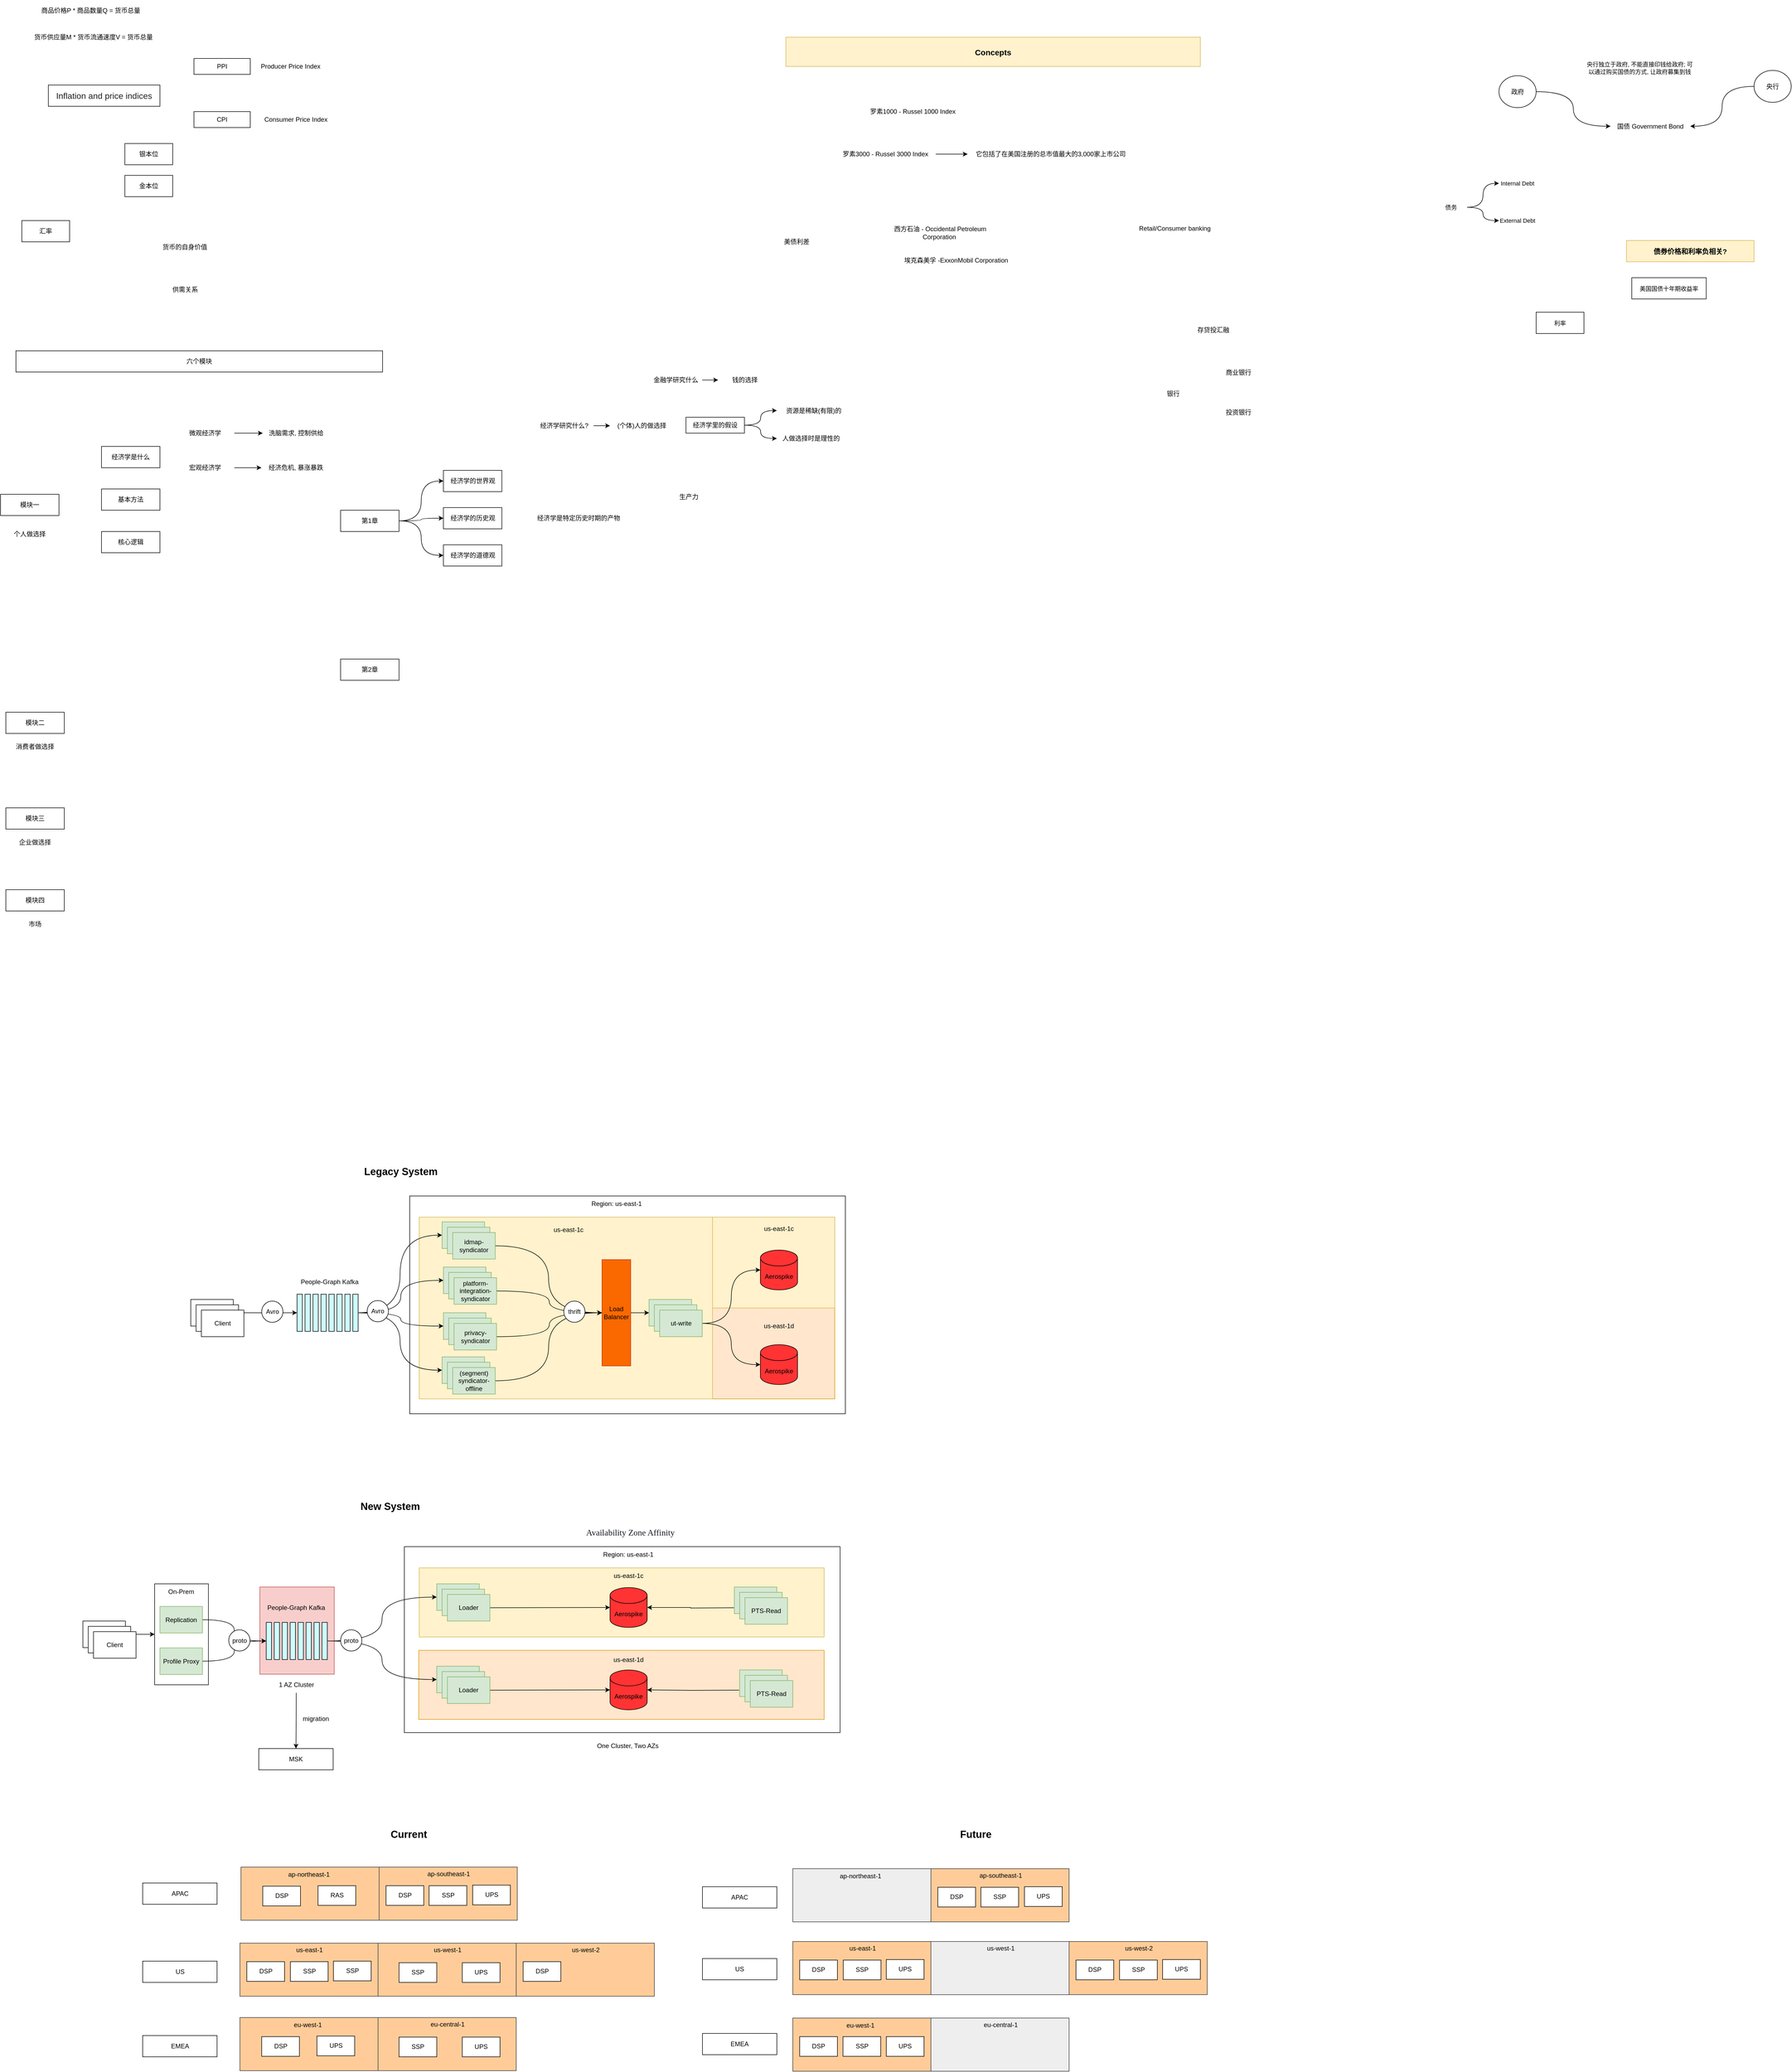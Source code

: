 <mxfile version="26.2.12">
  <diagram id="FEQaooY9dVQ4uySeMqfo" name="Page-1">
    <mxGraphModel dx="1428" dy="896" grid="1" gridSize="10" guides="1" tooltips="1" connect="1" arrows="1" fold="1" page="1" pageScale="1" pageWidth="827" pageHeight="1169" math="0" shadow="0">
      <root>
        <mxCell id="0" />
        <mxCell id="1" parent="0" />
        <mxCell id="v97wUEo3RC2g7USDm_2v-241" value="" style="rounded=0;whiteSpace=wrap;html=1;fillColor=#ffcc99;strokeColor=#36393d;" parent="1" vertex="1">
          <mxGeometry x="752.5" y="3553" width="260" height="100" as="geometry" />
        </mxCell>
        <mxCell id="v97wUEo3RC2g7USDm_2v-229" value="" style="rounded=0;whiteSpace=wrap;html=1;fillColor=#ffcc99;strokeColor=#36393d;" parent="1" vertex="1">
          <mxGeometry x="492.5" y="3553" width="260" height="100" as="geometry" />
        </mxCell>
        <mxCell id="v97wUEo3RC2g7USDm_2v-215" value="" style="rounded=0;whiteSpace=wrap;html=1;fillColor=#f8cecc;strokeColor=#b85450;" parent="1" vertex="1">
          <mxGeometry x="528" y="3026" width="140" height="164" as="geometry" />
        </mxCell>
        <mxCell id="v97wUEo3RC2g7USDm_2v-212" value="" style="rounded=0;whiteSpace=wrap;html=1;" parent="1" vertex="1">
          <mxGeometry x="810" y="2290.25" width="820" height="409.75" as="geometry" />
        </mxCell>
        <mxCell id="v97wUEo3RC2g7USDm_2v-171" value="" style="rounded=0;whiteSpace=wrap;html=1;" parent="1" vertex="1">
          <mxGeometry x="330" y="3020" width="101.25" height="190" as="geometry" />
        </mxCell>
        <mxCell id="v97wUEo3RC2g7USDm_2v-160" value="" style="rounded=0;whiteSpace=wrap;html=1;fillColor=#ffe6cc;strokeColor=#d79b00;" parent="1" vertex="1">
          <mxGeometry x="1380" y="2501" width="230" height="171" as="geometry" />
        </mxCell>
        <mxCell id="v97wUEo3RC2g7USDm_2v-159" value="" style="rounded=0;whiteSpace=wrap;html=1;fillColor=#fff2cc;strokeColor=#d6b656;" parent="1" vertex="1">
          <mxGeometry x="1380" y="2330" width="230" height="171" as="geometry" />
        </mxCell>
        <mxCell id="v97wUEo3RC2g7USDm_2v-138" value="" style="rounded=0;whiteSpace=wrap;html=1;fillColor=#fff2cc;strokeColor=#d6b656;" parent="1" vertex="1">
          <mxGeometry x="828" y="2330" width="552" height="342" as="geometry" />
        </mxCell>
        <mxCell id="v97wUEo3RC2g7USDm_2v-134" value="" style="rounded=0;whiteSpace=wrap;html=1;" parent="1" vertex="1">
          <mxGeometry x="800" y="2950" width="820" height="350" as="geometry" />
        </mxCell>
        <mxCell id="v97wUEo3RC2g7USDm_2v-127" value="" style="rounded=0;whiteSpace=wrap;html=1;fillColor=#ffe6cc;strokeColor=#d79b00;" parent="1" vertex="1">
          <mxGeometry x="827" y="3145.07" width="763" height="130" as="geometry" />
        </mxCell>
        <mxCell id="v97wUEo3RC2g7USDm_2v-126" value="" style="rounded=0;whiteSpace=wrap;html=1;fillColor=#fff2cc;strokeColor=#d6b656;" parent="1" vertex="1">
          <mxGeometry x="828" y="2990" width="762" height="130" as="geometry" />
        </mxCell>
        <mxCell id="7ZAmrwiSJ0UzYu6t1PN0-1" value="&lt;meta charset=&quot;utf-8&quot;&gt;&lt;span style=&quot;color: rgb(32, 33, 36); font-family: arial, sans-serif; font-size: 16px; font-style: normal; font-variant-ligatures: normal; font-variant-caps: normal; font-weight: 400; letter-spacing: normal; orphans: 2; text-align: left; text-indent: 0px; text-transform: none; widows: 2; word-spacing: 0px; -webkit-text-stroke-width: 0px; background-color: rgb(255, 255, 255); text-decoration-thickness: initial; text-decoration-style: initial; text-decoration-color: initial; float: none; display: inline !important;&quot;&gt;Inflation and price indices&lt;/span&gt;" style="rounded=0;whiteSpace=wrap;html=1;" parent="1" vertex="1">
          <mxGeometry x="130" y="200" width="210" height="40" as="geometry" />
        </mxCell>
        <mxCell id="7ZAmrwiSJ0UzYu6t1PN0-2" value="PPI" style="rounded=0;whiteSpace=wrap;html=1;" parent="1" vertex="1">
          <mxGeometry x="404" y="150" width="106" height="30" as="geometry" />
        </mxCell>
        <mxCell id="7ZAmrwiSJ0UzYu6t1PN0-3" value="CPI" style="rounded=0;whiteSpace=wrap;html=1;" parent="1" vertex="1">
          <mxGeometry x="404" y="250" width="106" height="30" as="geometry" />
        </mxCell>
        <mxCell id="7ZAmrwiSJ0UzYu6t1PN0-4" value="商品价格P * 商品数量Q = 货币总量" style="text;html=1;strokeColor=none;fillColor=none;align=center;verticalAlign=middle;whiteSpace=wrap;rounded=0;" parent="1" vertex="1">
          <mxGeometry x="100" y="40" width="220" height="40" as="geometry" />
        </mxCell>
        <mxCell id="7ZAmrwiSJ0UzYu6t1PN0-5" value="货币供应量M * 货币流通速度V = 货币总量" style="text;html=1;strokeColor=none;fillColor=none;align=center;verticalAlign=middle;whiteSpace=wrap;rounded=0;" parent="1" vertex="1">
          <mxGeometry x="100" y="90" width="230" height="40" as="geometry" />
        </mxCell>
        <mxCell id="7yAb5BUQetIWKF0Ahpb2-2" value="Consumer Price Index" style="text;html=1;strokeColor=none;fillColor=none;align=center;verticalAlign=middle;whiteSpace=wrap;rounded=0;" parent="1" vertex="1">
          <mxGeometry x="531" y="250" width="130" height="30" as="geometry" />
        </mxCell>
        <mxCell id="7yAb5BUQetIWKF0Ahpb2-3" value="Producer Price Index" style="text;html=1;strokeColor=none;fillColor=none;align=center;verticalAlign=middle;whiteSpace=wrap;rounded=0;" parent="1" vertex="1">
          <mxGeometry x="521" y="150" width="130" height="30" as="geometry" />
        </mxCell>
        <mxCell id="p8B3vNbWqnkyeuB6N2Xi-1" value="汇率" style="rounded=0;whiteSpace=wrap;html=1;" parent="1" vertex="1">
          <mxGeometry x="80" y="455" width="90" height="40" as="geometry" />
        </mxCell>
        <mxCell id="p8B3vNbWqnkyeuB6N2Xi-2" value="银本位" style="rounded=0;whiteSpace=wrap;html=1;" parent="1" vertex="1">
          <mxGeometry x="274" y="310" width="90" height="40" as="geometry" />
        </mxCell>
        <mxCell id="p8B3vNbWqnkyeuB6N2Xi-3" value="金本位" style="rounded=0;whiteSpace=wrap;html=1;" parent="1" vertex="1">
          <mxGeometry x="274" y="370" width="90" height="40" as="geometry" />
        </mxCell>
        <mxCell id="p8B3vNbWqnkyeuB6N2Xi-4" value="货币的自身价值" style="text;html=1;strokeColor=none;fillColor=none;align=center;verticalAlign=middle;whiteSpace=wrap;rounded=0;" parent="1" vertex="1">
          <mxGeometry x="294" y="490" width="186" height="30" as="geometry" />
        </mxCell>
        <mxCell id="p8B3vNbWqnkyeuB6N2Xi-5" value="供需关系" style="text;html=1;strokeColor=none;fillColor=none;align=center;verticalAlign=middle;whiteSpace=wrap;rounded=0;" parent="1" vertex="1">
          <mxGeometry x="330" y="570" width="115" height="30" as="geometry" />
        </mxCell>
        <mxCell id="v97wUEo3RC2g7USDm_2v-1" value="经济学是什么" style="rounded=0;whiteSpace=wrap;html=1;" parent="1" vertex="1">
          <mxGeometry x="230" y="880" width="110" height="40" as="geometry" />
        </mxCell>
        <mxCell id="v97wUEo3RC2g7USDm_2v-2" value="模块一" style="rounded=0;whiteSpace=wrap;html=1;" parent="1" vertex="1">
          <mxGeometry x="40" y="970" width="110" height="40" as="geometry" />
        </mxCell>
        <mxCell id="v97wUEo3RC2g7USDm_2v-3" value="基本方法" style="rounded=0;whiteSpace=wrap;html=1;" parent="1" vertex="1">
          <mxGeometry x="230" y="960" width="110" height="40" as="geometry" />
        </mxCell>
        <mxCell id="v97wUEo3RC2g7USDm_2v-4" value="核心逻辑" style="rounded=0;whiteSpace=wrap;html=1;" parent="1" vertex="1">
          <mxGeometry x="230" y="1040" width="110" height="40" as="geometry" />
        </mxCell>
        <mxCell id="v97wUEo3RC2g7USDm_2v-5" value="模块二" style="rounded=0;whiteSpace=wrap;html=1;" parent="1" vertex="1">
          <mxGeometry x="50" y="1380" width="110" height="40" as="geometry" />
        </mxCell>
        <mxCell id="v97wUEo3RC2g7USDm_2v-6" value="六个模块" style="rounded=0;whiteSpace=wrap;html=1;" parent="1" vertex="1">
          <mxGeometry x="69" y="700" width="690" height="40" as="geometry" />
        </mxCell>
        <mxCell id="v97wUEo3RC2g7USDm_2v-7" value="洗脑需求, 控制供给" style="text;html=1;strokeColor=none;fillColor=none;align=center;verticalAlign=middle;whiteSpace=wrap;rounded=0;" parent="1" vertex="1">
          <mxGeometry x="533.5" y="845" width="125" height="20" as="geometry" />
        </mxCell>
        <mxCell id="v97wUEo3RC2g7USDm_2v-8" value="经济危机, 暴涨暴跌" style="text;html=1;strokeColor=none;fillColor=none;align=center;verticalAlign=middle;whiteSpace=wrap;rounded=0;" parent="1" vertex="1">
          <mxGeometry x="531" y="910" width="130" height="20" as="geometry" />
        </mxCell>
        <mxCell id="v97wUEo3RC2g7USDm_2v-13" value="" style="edgeStyle=orthogonalEdgeStyle;rounded=0;orthogonalLoop=1;jettySize=auto;html=1;" parent="1" source="v97wUEo3RC2g7USDm_2v-9" target="v97wUEo3RC2g7USDm_2v-7" edge="1">
          <mxGeometry relative="1" as="geometry" />
        </mxCell>
        <mxCell id="v97wUEo3RC2g7USDm_2v-9" value="微观经济学" style="text;html=1;strokeColor=none;fillColor=none;align=center;verticalAlign=middle;whiteSpace=wrap;rounded=0;" parent="1" vertex="1">
          <mxGeometry x="370" y="840" width="110" height="30" as="geometry" />
        </mxCell>
        <mxCell id="v97wUEo3RC2g7USDm_2v-12" value="" style="edgeStyle=orthogonalEdgeStyle;rounded=0;orthogonalLoop=1;jettySize=auto;html=1;curved=1;" parent="1" source="v97wUEo3RC2g7USDm_2v-10" target="v97wUEo3RC2g7USDm_2v-8" edge="1">
          <mxGeometry relative="1" as="geometry" />
        </mxCell>
        <mxCell id="v97wUEo3RC2g7USDm_2v-10" value="宏观经济学" style="text;html=1;strokeColor=none;fillColor=none;align=center;verticalAlign=middle;whiteSpace=wrap;rounded=0;" parent="1" vertex="1">
          <mxGeometry x="370" y="905" width="110" height="30" as="geometry" />
        </mxCell>
        <mxCell id="v97wUEo3RC2g7USDm_2v-22" style="edgeStyle=orthogonalEdgeStyle;curved=1;rounded=0;orthogonalLoop=1;jettySize=auto;html=1;entryX=0;entryY=0.5;entryDx=0;entryDy=0;" parent="1" source="v97wUEo3RC2g7USDm_2v-15" target="v97wUEo3RC2g7USDm_2v-16" edge="1">
          <mxGeometry relative="1" as="geometry" />
        </mxCell>
        <mxCell id="v97wUEo3RC2g7USDm_2v-23" style="edgeStyle=orthogonalEdgeStyle;curved=1;rounded=0;orthogonalLoop=1;jettySize=auto;html=1;entryX=0;entryY=0.5;entryDx=0;entryDy=0;" parent="1" source="v97wUEo3RC2g7USDm_2v-15" target="v97wUEo3RC2g7USDm_2v-17" edge="1">
          <mxGeometry relative="1" as="geometry" />
        </mxCell>
        <mxCell id="v97wUEo3RC2g7USDm_2v-24" style="edgeStyle=orthogonalEdgeStyle;curved=1;rounded=0;orthogonalLoop=1;jettySize=auto;html=1;entryX=0;entryY=0.5;entryDx=0;entryDy=0;" parent="1" source="v97wUEo3RC2g7USDm_2v-15" target="v97wUEo3RC2g7USDm_2v-18" edge="1">
          <mxGeometry relative="1" as="geometry" />
        </mxCell>
        <mxCell id="v97wUEo3RC2g7USDm_2v-15" value="第1章" style="rounded=0;whiteSpace=wrap;html=1;" parent="1" vertex="1">
          <mxGeometry x="680" y="1000" width="110" height="40" as="geometry" />
        </mxCell>
        <mxCell id="v97wUEo3RC2g7USDm_2v-16" value="经济学的世界观" style="rounded=0;whiteSpace=wrap;html=1;" parent="1" vertex="1">
          <mxGeometry x="873.5" y="925" width="110" height="40" as="geometry" />
        </mxCell>
        <mxCell id="v97wUEo3RC2g7USDm_2v-17" value="经济学的历史观" style="rounded=0;whiteSpace=wrap;html=1;" parent="1" vertex="1">
          <mxGeometry x="873.5" y="995" width="110" height="40" as="geometry" />
        </mxCell>
        <mxCell id="v97wUEo3RC2g7USDm_2v-18" value="经济学的道德观" style="rounded=0;whiteSpace=wrap;html=1;" parent="1" vertex="1">
          <mxGeometry x="873.5" y="1065" width="110" height="40" as="geometry" />
        </mxCell>
        <mxCell id="v97wUEo3RC2g7USDm_2v-27" style="edgeStyle=orthogonalEdgeStyle;curved=1;rounded=0;orthogonalLoop=1;jettySize=auto;html=1;entryX=0;entryY=0.5;entryDx=0;entryDy=0;" parent="1" source="v97wUEo3RC2g7USDm_2v-20" target="v97wUEo3RC2g7USDm_2v-26" edge="1">
          <mxGeometry relative="1" as="geometry" />
        </mxCell>
        <mxCell id="v97wUEo3RC2g7USDm_2v-20" value="经济学研究什么?" style="text;html=1;strokeColor=none;fillColor=none;align=center;verticalAlign=middle;whiteSpace=wrap;rounded=0;" parent="1" vertex="1">
          <mxGeometry x="1046" y="826" width="110" height="30" as="geometry" />
        </mxCell>
        <mxCell id="v97wUEo3RC2g7USDm_2v-25" value="第2章" style="rounded=0;whiteSpace=wrap;html=1;" parent="1" vertex="1">
          <mxGeometry x="680" y="1280" width="110" height="40" as="geometry" />
        </mxCell>
        <mxCell id="v97wUEo3RC2g7USDm_2v-26" value="(个体)人的做选择" style="text;html=1;strokeColor=none;fillColor=none;align=center;verticalAlign=middle;whiteSpace=wrap;rounded=0;" parent="1" vertex="1">
          <mxGeometry x="1187" y="831" width="120" height="20" as="geometry" />
        </mxCell>
        <mxCell id="v97wUEo3RC2g7USDm_2v-30" value="" style="edgeStyle=orthogonalEdgeStyle;curved=1;rounded=0;orthogonalLoop=1;jettySize=auto;html=1;" parent="1" source="v97wUEo3RC2g7USDm_2v-28" target="v97wUEo3RC2g7USDm_2v-29" edge="1">
          <mxGeometry relative="1" as="geometry" />
        </mxCell>
        <mxCell id="v97wUEo3RC2g7USDm_2v-28" value="金融学研究什么" style="text;html=1;strokeColor=none;fillColor=none;align=center;verticalAlign=middle;whiteSpace=wrap;rounded=0;" parent="1" vertex="1">
          <mxGeometry x="1260.5" y="740" width="100" height="30" as="geometry" />
        </mxCell>
        <mxCell id="v97wUEo3RC2g7USDm_2v-29" value="钱的选择" style="text;html=1;strokeColor=none;fillColor=none;align=center;verticalAlign=middle;whiteSpace=wrap;rounded=0;" parent="1" vertex="1">
          <mxGeometry x="1390.5" y="745" width="100" height="20" as="geometry" />
        </mxCell>
        <mxCell id="v97wUEo3RC2g7USDm_2v-36" style="edgeStyle=orthogonalEdgeStyle;curved=1;rounded=0;orthogonalLoop=1;jettySize=auto;html=1;entryX=0;entryY=0.5;entryDx=0;entryDy=0;" parent="1" source="v97wUEo3RC2g7USDm_2v-31" target="v97wUEo3RC2g7USDm_2v-32" edge="1">
          <mxGeometry relative="1" as="geometry" />
        </mxCell>
        <mxCell id="v97wUEo3RC2g7USDm_2v-38" style="edgeStyle=orthogonalEdgeStyle;curved=1;rounded=0;orthogonalLoop=1;jettySize=auto;html=1;entryX=0;entryY=0.5;entryDx=0;entryDy=0;" parent="1" source="v97wUEo3RC2g7USDm_2v-31" target="v97wUEo3RC2g7USDm_2v-35" edge="1">
          <mxGeometry relative="1" as="geometry" />
        </mxCell>
        <mxCell id="v97wUEo3RC2g7USDm_2v-31" value="经济学里的假设" style="rounded=0;whiteSpace=wrap;html=1;" parent="1" vertex="1">
          <mxGeometry x="1330" y="825" width="110" height="30" as="geometry" />
        </mxCell>
        <mxCell id="v97wUEo3RC2g7USDm_2v-32" value="资源是稀缺(有限)的" style="text;html=1;strokeColor=none;fillColor=none;align=center;verticalAlign=middle;whiteSpace=wrap;rounded=0;" parent="1" vertex="1">
          <mxGeometry x="1501" y="795" width="139" height="35" as="geometry" />
        </mxCell>
        <mxCell id="v97wUEo3RC2g7USDm_2v-35" value="人做选择时是理性的" style="text;html=1;strokeColor=none;fillColor=none;align=center;verticalAlign=middle;whiteSpace=wrap;rounded=0;" parent="1" vertex="1">
          <mxGeometry x="1501" y="850" width="129" height="30" as="geometry" />
        </mxCell>
        <mxCell id="v97wUEo3RC2g7USDm_2v-39" value="个人做选择" style="text;html=1;strokeColor=none;fillColor=none;align=center;verticalAlign=middle;whiteSpace=wrap;rounded=0;" parent="1" vertex="1">
          <mxGeometry x="40" y="1030" width="110" height="30" as="geometry" />
        </mxCell>
        <mxCell id="v97wUEo3RC2g7USDm_2v-40" value="消费者做选择" style="text;html=1;strokeColor=none;fillColor=none;align=center;verticalAlign=middle;whiteSpace=wrap;rounded=0;" parent="1" vertex="1">
          <mxGeometry x="50" y="1430" width="110" height="30" as="geometry" />
        </mxCell>
        <mxCell id="v97wUEo3RC2g7USDm_2v-41" value="模块三" style="rounded=0;whiteSpace=wrap;html=1;" parent="1" vertex="1">
          <mxGeometry x="50" y="1560" width="110" height="40" as="geometry" />
        </mxCell>
        <mxCell id="v97wUEo3RC2g7USDm_2v-42" value="企业做选择" style="text;html=1;strokeColor=none;fillColor=none;align=center;verticalAlign=middle;whiteSpace=wrap;rounded=0;" parent="1" vertex="1">
          <mxGeometry x="50" y="1610" width="110" height="30" as="geometry" />
        </mxCell>
        <mxCell id="v97wUEo3RC2g7USDm_2v-43" value="模块四" style="rounded=0;whiteSpace=wrap;html=1;" parent="1" vertex="1">
          <mxGeometry x="50" y="1714" width="110" height="40" as="geometry" />
        </mxCell>
        <mxCell id="v97wUEo3RC2g7USDm_2v-44" value="市场" style="text;html=1;strokeColor=none;fillColor=none;align=center;verticalAlign=middle;whiteSpace=wrap;rounded=0;" parent="1" vertex="1">
          <mxGeometry x="50" y="1764" width="110" height="30" as="geometry" />
        </mxCell>
        <mxCell id="v97wUEo3RC2g7USDm_2v-45" value="经济学是特定历史时期的产物" style="text;html=1;strokeColor=none;fillColor=none;align=center;verticalAlign=middle;whiteSpace=wrap;rounded=0;" parent="1" vertex="1">
          <mxGeometry x="1046" y="1000" width="164" height="30" as="geometry" />
        </mxCell>
        <mxCell id="v97wUEo3RC2g7USDm_2v-46" value="生产力" style="text;html=1;strokeColor=none;fillColor=none;align=center;verticalAlign=middle;whiteSpace=wrap;rounded=0;" parent="1" vertex="1">
          <mxGeometry x="1301" y="960" width="69" height="30" as="geometry" />
        </mxCell>
        <mxCell id="v97wUEo3RC2g7USDm_2v-47" value="" style="rounded=0;whiteSpace=wrap;html=1;fillColor=#CCFFFF;" parent="1" vertex="1">
          <mxGeometry x="598" y="2475" width="10" height="70" as="geometry" />
        </mxCell>
        <mxCell id="v97wUEo3RC2g7USDm_2v-48" value="" style="rounded=0;whiteSpace=wrap;html=1;fillColor=#CCFFFF;" parent="1" vertex="1">
          <mxGeometry x="613" y="2475" width="10" height="70" as="geometry" />
        </mxCell>
        <mxCell id="v97wUEo3RC2g7USDm_2v-49" value="" style="rounded=0;whiteSpace=wrap;html=1;fillColor=#CCFFFF;" parent="1" vertex="1">
          <mxGeometry x="628" y="2475" width="10" height="70" as="geometry" />
        </mxCell>
        <mxCell id="v97wUEo3RC2g7USDm_2v-50" value="" style="rounded=0;whiteSpace=wrap;html=1;fillColor=#CCFFFF;" parent="1" vertex="1">
          <mxGeometry x="643" y="2475" width="10" height="70" as="geometry" />
        </mxCell>
        <mxCell id="v97wUEo3RC2g7USDm_2v-51" value="" style="rounded=0;whiteSpace=wrap;html=1;fillColor=#CCFFFF;" parent="1" vertex="1">
          <mxGeometry x="658" y="2475" width="10" height="70" as="geometry" />
        </mxCell>
        <mxCell id="v97wUEo3RC2g7USDm_2v-52" value="" style="rounded=0;whiteSpace=wrap;html=1;fillColor=#CCFFFF;" parent="1" vertex="1">
          <mxGeometry x="673" y="2475" width="10" height="70" as="geometry" />
        </mxCell>
        <mxCell id="v97wUEo3RC2g7USDm_2v-53" value="" style="rounded=0;whiteSpace=wrap;html=1;fillColor=#CCFFFF;" parent="1" vertex="1">
          <mxGeometry x="688" y="2475" width="10" height="70" as="geometry" />
        </mxCell>
        <mxCell id="v97wUEo3RC2g7USDm_2v-65" style="edgeStyle=orthogonalEdgeStyle;curved=1;rounded=0;orthogonalLoop=1;jettySize=auto;html=1;entryX=0;entryY=0.5;entryDx=0;entryDy=0;" parent="1" source="v97wUEo3RC2g7USDm_2v-54" target="v97wUEo3RC2g7USDm_2v-62" edge="1">
          <mxGeometry relative="1" as="geometry" />
        </mxCell>
        <mxCell id="v97wUEo3RC2g7USDm_2v-155" style="edgeStyle=orthogonalEdgeStyle;curved=1;rounded=0;orthogonalLoop=1;jettySize=auto;html=1;entryX=0;entryY=0.5;entryDx=0;entryDy=0;" parent="1" source="v97wUEo3RC2g7USDm_2v-54" target="v97wUEo3RC2g7USDm_2v-140" edge="1">
          <mxGeometry relative="1" as="geometry" />
        </mxCell>
        <mxCell id="v97wUEo3RC2g7USDm_2v-156" style="edgeStyle=orthogonalEdgeStyle;curved=1;rounded=0;orthogonalLoop=1;jettySize=auto;html=1;entryX=0;entryY=0.5;entryDx=0;entryDy=0;" parent="1" source="v97wUEo3RC2g7USDm_2v-54" target="v97wUEo3RC2g7USDm_2v-143" edge="1">
          <mxGeometry relative="1" as="geometry" />
        </mxCell>
        <mxCell id="v97wUEo3RC2g7USDm_2v-157" style="edgeStyle=orthogonalEdgeStyle;curved=1;rounded=0;orthogonalLoop=1;jettySize=auto;html=1;entryX=0;entryY=0.5;entryDx=0;entryDy=0;" parent="1" source="v97wUEo3RC2g7USDm_2v-54" target="v97wUEo3RC2g7USDm_2v-146" edge="1">
          <mxGeometry relative="1" as="geometry" />
        </mxCell>
        <mxCell id="v97wUEo3RC2g7USDm_2v-54" value="" style="rounded=0;whiteSpace=wrap;html=1;fillColor=#CCFFFF;" parent="1" vertex="1">
          <mxGeometry x="703" y="2475" width="10" height="70" as="geometry" />
        </mxCell>
        <mxCell id="v97wUEo3RC2g7USDm_2v-60" style="edgeStyle=orthogonalEdgeStyle;curved=1;rounded=0;orthogonalLoop=1;jettySize=auto;html=1;entryX=0;entryY=0.5;entryDx=0;entryDy=0;" parent="1" source="v97wUEo3RC2g7USDm_2v-56" target="v97wUEo3RC2g7USDm_2v-47" edge="1">
          <mxGeometry relative="1" as="geometry" />
        </mxCell>
        <mxCell id="v97wUEo3RC2g7USDm_2v-56" value="Client" style="rounded=0;whiteSpace=wrap;html=1;" parent="1" vertex="1">
          <mxGeometry x="398" y="2485" width="80" height="50" as="geometry" />
        </mxCell>
        <mxCell id="v97wUEo3RC2g7USDm_2v-62" value="Syndicator" style="rounded=0;whiteSpace=wrap;html=1;fillColor=#d5e8d4;strokeColor=#82b366;" parent="1" vertex="1">
          <mxGeometry x="871" y="2339" width="80" height="50" as="geometry" />
        </mxCell>
        <mxCell id="v97wUEo3RC2g7USDm_2v-63" value="Syndicator" style="rounded=0;whiteSpace=wrap;html=1;fillColor=#d5e8d4;strokeColor=#82b366;" parent="1" vertex="1">
          <mxGeometry x="881" y="2349" width="80" height="50" as="geometry" />
        </mxCell>
        <mxCell id="v97wUEo3RC2g7USDm_2v-151" style="edgeStyle=orthogonalEdgeStyle;curved=1;rounded=0;orthogonalLoop=1;jettySize=auto;html=1;entryX=0;entryY=0.5;entryDx=0;entryDy=0;" parent="1" source="v97wUEo3RC2g7USDm_2v-64" target="v97wUEo3RC2g7USDm_2v-80" edge="1">
          <mxGeometry relative="1" as="geometry" />
        </mxCell>
        <mxCell id="v97wUEo3RC2g7USDm_2v-64" value="idmap-syndicator" style="rounded=0;whiteSpace=wrap;html=1;fillColor=#d5e8d4;strokeColor=#82b366;" parent="1" vertex="1">
          <mxGeometry x="891" y="2359" width="80" height="50" as="geometry" />
        </mxCell>
        <mxCell id="v97wUEo3RC2g7USDm_2v-66" value="Avro" style="ellipse;whiteSpace=wrap;html=1;" parent="1" vertex="1">
          <mxGeometry x="730" y="2487" width="40" height="40" as="geometry" />
        </mxCell>
        <mxCell id="v97wUEo3RC2g7USDm_2v-72" value="ut-write" style="rounded=0;whiteSpace=wrap;html=1;fillColor=#d5e8d4;strokeColor=#82b366;" parent="1" vertex="1">
          <mxGeometry x="1260.5" y="2485" width="80" height="50" as="geometry" />
        </mxCell>
        <mxCell id="v97wUEo3RC2g7USDm_2v-73" value="ut-write" style="rounded=0;whiteSpace=wrap;html=1;fillColor=#d5e8d4;strokeColor=#82b366;" parent="1" vertex="1">
          <mxGeometry x="1270.5" y="2495" width="80" height="50" as="geometry" />
        </mxCell>
        <mxCell id="v97wUEo3RC2g7USDm_2v-164" style="edgeStyle=orthogonalEdgeStyle;curved=1;rounded=0;orthogonalLoop=1;jettySize=auto;html=1;entryX=0;entryY=0.5;entryDx=0;entryDy=0;entryPerimeter=0;" parent="1" source="v97wUEo3RC2g7USDm_2v-74" target="v97wUEo3RC2g7USDm_2v-76" edge="1">
          <mxGeometry relative="1" as="geometry" />
        </mxCell>
        <mxCell id="v97wUEo3RC2g7USDm_2v-166" style="edgeStyle=orthogonalEdgeStyle;curved=1;rounded=0;orthogonalLoop=1;jettySize=auto;html=1;entryX=0;entryY=0.5;entryDx=0;entryDy=0;entryPerimeter=0;" parent="1" source="v97wUEo3RC2g7USDm_2v-74" target="v97wUEo3RC2g7USDm_2v-161" edge="1">
          <mxGeometry relative="1" as="geometry" />
        </mxCell>
        <mxCell id="v97wUEo3RC2g7USDm_2v-74" value="ut-write" style="rounded=0;whiteSpace=wrap;html=1;fillColor=#d5e8d4;strokeColor=#82b366;" parent="1" vertex="1">
          <mxGeometry x="1280.5" y="2505" width="80" height="50" as="geometry" />
        </mxCell>
        <mxCell id="v97wUEo3RC2g7USDm_2v-76" value="Aerospike" style="shape=cylinder3;whiteSpace=wrap;html=1;boundedLbl=1;backgroundOutline=1;size=15;fillColor=#FF3333;" parent="1" vertex="1">
          <mxGeometry x="1470" y="2392" width="70" height="75" as="geometry" />
        </mxCell>
        <mxCell id="v97wUEo3RC2g7USDm_2v-83" style="edgeStyle=orthogonalEdgeStyle;curved=1;rounded=0;orthogonalLoop=1;jettySize=auto;html=1;entryX=0;entryY=0.5;entryDx=0;entryDy=0;" parent="1" source="v97wUEo3RC2g7USDm_2v-80" target="v97wUEo3RC2g7USDm_2v-72" edge="1">
          <mxGeometry relative="1" as="geometry" />
        </mxCell>
        <mxCell id="v97wUEo3RC2g7USDm_2v-80" value="Load Balancer" style="rounded=0;whiteSpace=wrap;html=1;fillColor=#fa6800;fontColor=#000000;strokeColor=#C73500;" parent="1" vertex="1">
          <mxGeometry x="1172" y="2410" width="54" height="200" as="geometry" />
        </mxCell>
        <mxCell id="v97wUEo3RC2g7USDm_2v-86" value="" style="rounded=0;whiteSpace=wrap;html=1;fillColor=#CCFFFF;" parent="1" vertex="1">
          <mxGeometry x="540" y="3092.5" width="10" height="70" as="geometry" />
        </mxCell>
        <mxCell id="v97wUEo3RC2g7USDm_2v-87" value="" style="rounded=0;whiteSpace=wrap;html=1;fillColor=#CCFFFF;" parent="1" vertex="1">
          <mxGeometry x="555" y="3092.5" width="10" height="70" as="geometry" />
        </mxCell>
        <mxCell id="v97wUEo3RC2g7USDm_2v-88" value="" style="rounded=0;whiteSpace=wrap;html=1;fillColor=#CCFFFF;" parent="1" vertex="1">
          <mxGeometry x="570" y="3092.5" width="10" height="70" as="geometry" />
        </mxCell>
        <mxCell id="v97wUEo3RC2g7USDm_2v-89" value="" style="rounded=0;whiteSpace=wrap;html=1;fillColor=#CCFFFF;" parent="1" vertex="1">
          <mxGeometry x="585" y="3092.5" width="10" height="70" as="geometry" />
        </mxCell>
        <mxCell id="v97wUEo3RC2g7USDm_2v-90" value="" style="rounded=0;whiteSpace=wrap;html=1;fillColor=#CCFFFF;" parent="1" vertex="1">
          <mxGeometry x="600" y="3092.5" width="10" height="70" as="geometry" />
        </mxCell>
        <mxCell id="v97wUEo3RC2g7USDm_2v-91" value="" style="rounded=0;whiteSpace=wrap;html=1;fillColor=#CCFFFF;" parent="1" vertex="1">
          <mxGeometry x="615" y="3092.5" width="10" height="70" as="geometry" />
        </mxCell>
        <mxCell id="v97wUEo3RC2g7USDm_2v-92" value="" style="rounded=0;whiteSpace=wrap;html=1;fillColor=#CCFFFF;" parent="1" vertex="1">
          <mxGeometry x="630" y="3092.5" width="10" height="70" as="geometry" />
        </mxCell>
        <mxCell id="v97wUEo3RC2g7USDm_2v-93" style="edgeStyle=orthogonalEdgeStyle;curved=1;rounded=0;orthogonalLoop=1;jettySize=auto;html=1;entryX=0;entryY=0.5;entryDx=0;entryDy=0;" parent="1" source="v97wUEo3RC2g7USDm_2v-94" target="v97wUEo3RC2g7USDm_2v-100" edge="1">
          <mxGeometry relative="1" as="geometry" />
        </mxCell>
        <mxCell id="v97wUEo3RC2g7USDm_2v-128" style="edgeStyle=orthogonalEdgeStyle;curved=1;rounded=0;orthogonalLoop=1;jettySize=auto;html=1;entryX=0;entryY=0.5;entryDx=0;entryDy=0;exitX=1;exitY=0.5;exitDx=0;exitDy=0;" parent="1" source="v97wUEo3RC2g7USDm_2v-94" target="v97wUEo3RC2g7USDm_2v-121" edge="1">
          <mxGeometry relative="1" as="geometry">
            <mxPoint x="655" y="3112.499" as="sourcePoint" />
          </mxGeometry>
        </mxCell>
        <mxCell id="v97wUEo3RC2g7USDm_2v-94" value="" style="rounded=0;whiteSpace=wrap;html=1;fillColor=#CCFFFF;" parent="1" vertex="1">
          <mxGeometry x="645" y="3092.5" width="10" height="70" as="geometry" />
        </mxCell>
        <mxCell id="v97wUEo3RC2g7USDm_2v-95" value="People-Graph Kafka" style="text;html=1;strokeColor=none;fillColor=none;align=center;verticalAlign=middle;whiteSpace=wrap;rounded=0;" parent="1" vertex="1">
          <mxGeometry x="512.75" y="3050" width="166.5" height="30" as="geometry" />
        </mxCell>
        <mxCell id="v97wUEo3RC2g7USDm_2v-96" style="edgeStyle=orthogonalEdgeStyle;curved=1;rounded=0;orthogonalLoop=1;jettySize=auto;html=1;entryX=0;entryY=0.5;entryDx=0;entryDy=0;" parent="1" source="v97wUEo3RC2g7USDm_2v-97" target="v97wUEo3RC2g7USDm_2v-86" edge="1">
          <mxGeometry relative="1" as="geometry" />
        </mxCell>
        <mxCell id="v97wUEo3RC2g7USDm_2v-97" value="Replication" style="rounded=0;whiteSpace=wrap;html=1;fillColor=#d5e8d4;strokeColor=#82b366;" parent="1" vertex="1">
          <mxGeometry x="340" y="3062.5" width="80" height="50" as="geometry" />
        </mxCell>
        <mxCell id="v97wUEo3RC2g7USDm_2v-100" value="Loader" style="rounded=0;whiteSpace=wrap;html=1;fillColor=#d5e8d4;strokeColor=#82b366;" parent="1" vertex="1">
          <mxGeometry x="861" y="3020" width="80" height="50" as="geometry" />
        </mxCell>
        <mxCell id="v97wUEo3RC2g7USDm_2v-110" value="Aerospike" style="shape=cylinder3;whiteSpace=wrap;html=1;boundedLbl=1;backgroundOutline=1;size=15;fillColor=#FF3333;" parent="1" vertex="1">
          <mxGeometry x="1187" y="3027" width="70" height="75" as="geometry" />
        </mxCell>
        <mxCell id="v97wUEo3RC2g7USDm_2v-115" style="edgeStyle=orthogonalEdgeStyle;curved=1;rounded=0;orthogonalLoop=1;jettySize=auto;html=1;entryX=0;entryY=0.5;entryDx=0;entryDy=0;" parent="1" source="v97wUEo3RC2g7USDm_2v-114" target="v97wUEo3RC2g7USDm_2v-86" edge="1">
          <mxGeometry relative="1" as="geometry" />
        </mxCell>
        <mxCell id="v97wUEo3RC2g7USDm_2v-114" value="Profile Proxy" style="rounded=0;whiteSpace=wrap;html=1;fillColor=#d5e8d4;strokeColor=#82b366;" parent="1" vertex="1">
          <mxGeometry x="340" y="3140.5" width="80" height="50" as="geometry" />
        </mxCell>
        <mxCell id="v97wUEo3RC2g7USDm_2v-116" value="proto" style="ellipse;whiteSpace=wrap;html=1;" parent="1" vertex="1">
          <mxGeometry x="469.5" y="3106.5" width="40" height="40" as="geometry" />
        </mxCell>
        <mxCell id="v97wUEo3RC2g7USDm_2v-117" value="Loader" style="rounded=0;whiteSpace=wrap;html=1;fillColor=#d5e8d4;strokeColor=#82b366;" parent="1" vertex="1">
          <mxGeometry x="871" y="3030" width="80" height="50" as="geometry" />
        </mxCell>
        <mxCell id="v97wUEo3RC2g7USDm_2v-204" style="edgeStyle=orthogonalEdgeStyle;curved=1;rounded=0;orthogonalLoop=1;jettySize=auto;html=1;" parent="1" source="v97wUEo3RC2g7USDm_2v-118" target="v97wUEo3RC2g7USDm_2v-110" edge="1">
          <mxGeometry relative="1" as="geometry" />
        </mxCell>
        <mxCell id="v97wUEo3RC2g7USDm_2v-118" value="Loader" style="rounded=0;whiteSpace=wrap;html=1;fillColor=#d5e8d4;strokeColor=#82b366;" parent="1" vertex="1">
          <mxGeometry x="881" y="3040" width="80" height="50" as="geometry" />
        </mxCell>
        <mxCell id="v97wUEo3RC2g7USDm_2v-120" value="&lt;meta charset=&quot;utf-8&quot;&gt;&lt;span style=&quot;color: rgb(22, 25, 31); font-family: &amp;quot;Amazon Ember&amp;quot;; font-size: 16px; font-style: normal; font-variant-ligatures: normal; font-variant-caps: normal; font-weight: 400; letter-spacing: normal; orphans: 2; text-align: start; text-indent: 0px; text-transform: none; widows: 2; word-spacing: 0px; -webkit-text-stroke-width: 0px; background-color: rgb(255, 255, 255); text-decoration-thickness: initial; text-decoration-style: initial; text-decoration-color: initial; float: none; display: inline !important;&quot;&gt;Availability Zone Affinity&lt;/span&gt;" style="text;html=1;strokeColor=none;fillColor=none;align=center;verticalAlign=middle;whiteSpace=wrap;rounded=0;" parent="1" vertex="1">
          <mxGeometry x="1125.5" y="2908" width="199" height="30" as="geometry" />
        </mxCell>
        <mxCell id="v97wUEo3RC2g7USDm_2v-121" value="Loader" style="rounded=0;whiteSpace=wrap;html=1;fillColor=#d5e8d4;strokeColor=#82b366;" parent="1" vertex="1">
          <mxGeometry x="861" y="3175.07" width="80" height="50" as="geometry" />
        </mxCell>
        <mxCell id="v97wUEo3RC2g7USDm_2v-122" value="Aerospike" style="shape=cylinder3;whiteSpace=wrap;html=1;boundedLbl=1;backgroundOutline=1;size=15;fillColor=#FF3333;" parent="1" vertex="1">
          <mxGeometry x="1187" y="3182.07" width="70" height="75" as="geometry" />
        </mxCell>
        <mxCell id="v97wUEo3RC2g7USDm_2v-123" value="Loader" style="rounded=0;whiteSpace=wrap;html=1;fillColor=#d5e8d4;strokeColor=#82b366;" parent="1" vertex="1">
          <mxGeometry x="871" y="3185.07" width="80" height="50" as="geometry" />
        </mxCell>
        <mxCell id="v97wUEo3RC2g7USDm_2v-207" style="edgeStyle=orthogonalEdgeStyle;curved=1;rounded=0;orthogonalLoop=1;jettySize=auto;html=1;entryX=0;entryY=0.5;entryDx=0;entryDy=0;entryPerimeter=0;" parent="1" source="v97wUEo3RC2g7USDm_2v-125" target="v97wUEo3RC2g7USDm_2v-122" edge="1">
          <mxGeometry relative="1" as="geometry" />
        </mxCell>
        <mxCell id="v97wUEo3RC2g7USDm_2v-125" value="Loader" style="rounded=0;whiteSpace=wrap;html=1;fillColor=#d5e8d4;strokeColor=#82b366;" parent="1" vertex="1">
          <mxGeometry x="881" y="3195.07" width="80" height="50" as="geometry" />
        </mxCell>
        <mxCell id="v97wUEo3RC2g7USDm_2v-129" value="proto" style="ellipse;whiteSpace=wrap;html=1;" parent="1" vertex="1">
          <mxGeometry x="680" y="3106.5" width="40" height="40" as="geometry" />
        </mxCell>
        <mxCell id="v97wUEo3RC2g7USDm_2v-132" value="us-east-1c" style="text;html=1;strokeColor=none;fillColor=none;align=center;verticalAlign=middle;whiteSpace=wrap;rounded=0;" parent="1" vertex="1">
          <mxGeometry x="1192" y="2990" width="60" height="30" as="geometry" />
        </mxCell>
        <mxCell id="v97wUEo3RC2g7USDm_2v-133" value="us-east-1d" style="text;html=1;strokeColor=none;fillColor=none;align=center;verticalAlign=middle;whiteSpace=wrap;rounded=0;" parent="1" vertex="1">
          <mxGeometry x="1192" y="3147.5" width="60" height="30" as="geometry" />
        </mxCell>
        <mxCell id="v97wUEo3RC2g7USDm_2v-135" value="Region: us-east-1" style="text;html=1;strokeColor=none;fillColor=none;align=center;verticalAlign=middle;whiteSpace=wrap;rounded=0;" parent="1" vertex="1">
          <mxGeometry x="1171.5" y="2950" width="99" height="30" as="geometry" />
        </mxCell>
        <mxCell id="v97wUEo3RC2g7USDm_2v-214" style="edgeStyle=orthogonalEdgeStyle;curved=1;rounded=0;orthogonalLoop=1;jettySize=auto;html=1;entryX=0;entryY=0.5;entryDx=0;entryDy=0;fontSize=19;" parent="1" source="v97wUEo3RC2g7USDm_2v-136" target="v97wUEo3RC2g7USDm_2v-171" edge="1">
          <mxGeometry relative="1" as="geometry" />
        </mxCell>
        <mxCell id="v97wUEo3RC2g7USDm_2v-136" value="Client" style="rounded=0;whiteSpace=wrap;html=1;" parent="1" vertex="1">
          <mxGeometry x="195" y="3090" width="80" height="50" as="geometry" />
        </mxCell>
        <mxCell id="v97wUEo3RC2g7USDm_2v-139" value="us-east-1c" style="text;html=1;strokeColor=none;fillColor=none;align=center;verticalAlign=middle;whiteSpace=wrap;rounded=0;" parent="1" vertex="1">
          <mxGeometry x="1054" y="2339" width="110" height="30" as="geometry" />
        </mxCell>
        <mxCell id="v97wUEo3RC2g7USDm_2v-140" value="Syndicator" style="rounded=0;whiteSpace=wrap;html=1;fillColor=#d5e8d4;strokeColor=#82b366;" parent="1" vertex="1">
          <mxGeometry x="873.5" y="2424" width="80" height="50" as="geometry" />
        </mxCell>
        <mxCell id="v97wUEo3RC2g7USDm_2v-141" value="Syndicator" style="rounded=0;whiteSpace=wrap;html=1;fillColor=#d5e8d4;strokeColor=#82b366;" parent="1" vertex="1">
          <mxGeometry x="883.5" y="2434" width="80" height="50" as="geometry" />
        </mxCell>
        <mxCell id="v97wUEo3RC2g7USDm_2v-152" style="edgeStyle=orthogonalEdgeStyle;curved=1;rounded=0;orthogonalLoop=1;jettySize=auto;html=1;entryX=0;entryY=0.5;entryDx=0;entryDy=0;" parent="1" source="v97wUEo3RC2g7USDm_2v-142" target="v97wUEo3RC2g7USDm_2v-80" edge="1">
          <mxGeometry relative="1" as="geometry" />
        </mxCell>
        <mxCell id="v97wUEo3RC2g7USDm_2v-142" value="platform-integration-syndicator" style="rounded=0;whiteSpace=wrap;html=1;fillColor=#d5e8d4;strokeColor=#82b366;" parent="1" vertex="1">
          <mxGeometry x="893.5" y="2444" width="80" height="50" as="geometry" />
        </mxCell>
        <mxCell id="v97wUEo3RC2g7USDm_2v-143" value="Syndicator" style="rounded=0;whiteSpace=wrap;html=1;fillColor=#d5e8d4;strokeColor=#82b366;" parent="1" vertex="1">
          <mxGeometry x="873.5" y="2510" width="80" height="50" as="geometry" />
        </mxCell>
        <mxCell id="v97wUEo3RC2g7USDm_2v-144" value="Syndicator" style="rounded=0;whiteSpace=wrap;html=1;fillColor=#d5e8d4;strokeColor=#82b366;" parent="1" vertex="1">
          <mxGeometry x="883.5" y="2520" width="80" height="50" as="geometry" />
        </mxCell>
        <mxCell id="v97wUEo3RC2g7USDm_2v-153" style="edgeStyle=orthogonalEdgeStyle;curved=1;rounded=0;orthogonalLoop=1;jettySize=auto;html=1;entryX=0;entryY=0.5;entryDx=0;entryDy=0;" parent="1" source="v97wUEo3RC2g7USDm_2v-145" target="v97wUEo3RC2g7USDm_2v-80" edge="1">
          <mxGeometry relative="1" as="geometry" />
        </mxCell>
        <mxCell id="v97wUEo3RC2g7USDm_2v-145" value="privacy-syndicator" style="rounded=0;whiteSpace=wrap;html=1;fillColor=#d5e8d4;strokeColor=#82b366;" parent="1" vertex="1">
          <mxGeometry x="893.5" y="2530" width="80" height="50" as="geometry" />
        </mxCell>
        <mxCell id="v97wUEo3RC2g7USDm_2v-146" value="Syndicator" style="rounded=0;whiteSpace=wrap;html=1;fillColor=#d5e8d4;strokeColor=#82b366;" parent="1" vertex="1">
          <mxGeometry x="871" y="2593" width="80" height="50" as="geometry" />
        </mxCell>
        <mxCell id="v97wUEo3RC2g7USDm_2v-147" value="Syndicator" style="rounded=0;whiteSpace=wrap;html=1;fillColor=#d5e8d4;strokeColor=#82b366;" parent="1" vertex="1">
          <mxGeometry x="881" y="2603" width="80" height="50" as="geometry" />
        </mxCell>
        <mxCell id="v97wUEo3RC2g7USDm_2v-154" style="edgeStyle=orthogonalEdgeStyle;curved=1;rounded=0;orthogonalLoop=1;jettySize=auto;html=1;entryX=0;entryY=0.5;entryDx=0;entryDy=0;" parent="1" source="v97wUEo3RC2g7USDm_2v-148" target="v97wUEo3RC2g7USDm_2v-80" edge="1">
          <mxGeometry relative="1" as="geometry" />
        </mxCell>
        <mxCell id="v97wUEo3RC2g7USDm_2v-148" value="(segment)&lt;br&gt;syndicator-offline" style="rounded=0;whiteSpace=wrap;html=1;fillColor=#d5e8d4;strokeColor=#82b366;" parent="1" vertex="1">
          <mxGeometry x="891" y="2613" width="80" height="50" as="geometry" />
        </mxCell>
        <mxCell id="v97wUEo3RC2g7USDm_2v-161" value="Aerospike" style="shape=cylinder3;whiteSpace=wrap;html=1;boundedLbl=1;backgroundOutline=1;size=15;fillColor=#FF3333;" parent="1" vertex="1">
          <mxGeometry x="1470" y="2570" width="70" height="75" as="geometry" />
        </mxCell>
        <mxCell id="v97wUEo3RC2g7USDm_2v-162" value="us-east-1c" style="text;html=1;strokeColor=none;fillColor=none;align=center;verticalAlign=middle;whiteSpace=wrap;rounded=0;" parent="1" vertex="1">
          <mxGeometry x="1450" y="2337" width="110" height="30" as="geometry" />
        </mxCell>
        <mxCell id="v97wUEo3RC2g7USDm_2v-163" value="us-east-1d" style="text;html=1;strokeColor=none;fillColor=none;align=center;verticalAlign=middle;whiteSpace=wrap;rounded=0;" parent="1" vertex="1">
          <mxGeometry x="1450" y="2520" width="110" height="30" as="geometry" />
        </mxCell>
        <mxCell id="v97wUEo3RC2g7USDm_2v-68" value="thrift" style="ellipse;whiteSpace=wrap;html=1;" parent="1" vertex="1">
          <mxGeometry x="1100" y="2488" width="40" height="40" as="geometry" />
        </mxCell>
        <mxCell id="v97wUEo3RC2g7USDm_2v-168" value="People-Graph Kafka" style="text;html=1;strokeColor=none;fillColor=none;align=center;verticalAlign=middle;whiteSpace=wrap;rounded=0;" parent="1" vertex="1">
          <mxGeometry x="575.5" y="2437" width="166.5" height="30" as="geometry" />
        </mxCell>
        <mxCell id="v97wUEo3RC2g7USDm_2v-169" value="One Cluster, Two AZs" style="text;html=1;strokeColor=none;fillColor=none;align=center;verticalAlign=middle;whiteSpace=wrap;rounded=0;" parent="1" vertex="1">
          <mxGeometry x="1136.75" y="3310" width="166.5" height="30" as="geometry" />
        </mxCell>
        <mxCell id="v97wUEo3RC2g7USDm_2v-172" value="On-Prem" style="text;html=1;strokeColor=none;fillColor=none;align=center;verticalAlign=middle;whiteSpace=wrap;rounded=0;" parent="1" vertex="1">
          <mxGeometry x="347" y="3020" width="66" height="30" as="geometry" />
        </mxCell>
        <mxCell id="-X7TWrG14lO4sYxoJD6d-4" style="edgeStyle=orthogonalEdgeStyle;rounded=0;orthogonalLoop=1;jettySize=auto;html=1;entryX=1;entryY=0.5;entryDx=0;entryDy=0;entryPerimeter=0;endArrow=classic;endFill=1;" parent="1" target="v97wUEo3RC2g7USDm_2v-122" edge="1">
          <mxGeometry relative="1" as="geometry">
            <mxPoint x="1430" y="3220" as="sourcePoint" />
          </mxGeometry>
        </mxCell>
        <mxCell id="v97wUEo3RC2g7USDm_2v-189" value="PTS-Read" style="rounded=0;whiteSpace=wrap;html=1;fillColor=#d5e8d4;strokeColor=#82b366;" parent="1" vertex="1">
          <mxGeometry x="1431" y="3182.07" width="80" height="50" as="geometry" />
        </mxCell>
        <mxCell id="v97wUEo3RC2g7USDm_2v-192" value="PTS-Read" style="rounded=0;whiteSpace=wrap;html=1;fillColor=#d5e8d4;strokeColor=#82b366;" parent="1" vertex="1">
          <mxGeometry x="1441" y="3192.07" width="80" height="50" as="geometry" />
        </mxCell>
        <mxCell id="v97wUEo3RC2g7USDm_2v-193" value="PTS-Read" style="rounded=0;whiteSpace=wrap;html=1;fillColor=#d5e8d4;strokeColor=#82b366;" parent="1" vertex="1">
          <mxGeometry x="1451" y="3202.07" width="80" height="50" as="geometry" />
        </mxCell>
        <mxCell id="-X7TWrG14lO4sYxoJD6d-3" style="edgeStyle=orthogonalEdgeStyle;rounded=0;orthogonalLoop=1;jettySize=auto;html=1;entryX=1;entryY=0.5;entryDx=0;entryDy=0;entryPerimeter=0;endArrow=classic;endFill=1;" parent="1" target="v97wUEo3RC2g7USDm_2v-110" edge="1">
          <mxGeometry relative="1" as="geometry">
            <mxPoint x="1420" y="3065" as="sourcePoint" />
          </mxGeometry>
        </mxCell>
        <mxCell id="v97wUEo3RC2g7USDm_2v-194" value="PTS-Read" style="rounded=0;whiteSpace=wrap;html=1;fillColor=#d5e8d4;strokeColor=#82b366;" parent="1" vertex="1">
          <mxGeometry x="1421" y="3026" width="80" height="50" as="geometry" />
        </mxCell>
        <mxCell id="v97wUEo3RC2g7USDm_2v-195" value="PTS-Read" style="rounded=0;whiteSpace=wrap;html=1;fillColor=#d5e8d4;strokeColor=#82b366;" parent="1" vertex="1">
          <mxGeometry x="1431" y="3036" width="80" height="50" as="geometry" />
        </mxCell>
        <mxCell id="v97wUEo3RC2g7USDm_2v-196" value="PTS-Read" style="rounded=0;whiteSpace=wrap;html=1;fillColor=#d5e8d4;strokeColor=#82b366;" parent="1" vertex="1">
          <mxGeometry x="1441" y="3046" width="80" height="50" as="geometry" />
        </mxCell>
        <mxCell id="v97wUEo3RC2g7USDm_2v-210" value="Legacy System" style="text;html=1;strokeColor=none;fillColor=none;align=center;verticalAlign=middle;whiteSpace=wrap;rounded=0;fontSize=19;fontStyle=1" parent="1" vertex="1">
          <mxGeometry x="658" y="2230" width="271" height="30" as="geometry" />
        </mxCell>
        <mxCell id="v97wUEo3RC2g7USDm_2v-211" value="New System" style="text;html=1;strokeColor=none;fillColor=none;align=center;verticalAlign=middle;whiteSpace=wrap;rounded=0;fontSize=19;fontStyle=1" parent="1" vertex="1">
          <mxGeometry x="638" y="2860" width="271" height="30" as="geometry" />
        </mxCell>
        <mxCell id="v97wUEo3RC2g7USDm_2v-213" value="Region: us-east-1" style="text;html=1;strokeColor=none;fillColor=none;align=center;verticalAlign=middle;whiteSpace=wrap;rounded=0;" parent="1" vertex="1">
          <mxGeometry x="1149.5" y="2290.25" width="99" height="30" as="geometry" />
        </mxCell>
        <mxCell id="v97wUEo3RC2g7USDm_2v-220" value="" style="edgeStyle=orthogonalEdgeStyle;curved=1;rounded=0;orthogonalLoop=1;jettySize=auto;html=1;fontSize=19;" parent="1" source="v97wUEo3RC2g7USDm_2v-218" target="v97wUEo3RC2g7USDm_2v-219" edge="1">
          <mxGeometry relative="1" as="geometry" />
        </mxCell>
        <mxCell id="v97wUEo3RC2g7USDm_2v-218" value="1 AZ Cluster" style="text;html=1;strokeColor=none;fillColor=none;align=center;verticalAlign=middle;whiteSpace=wrap;rounded=0;" parent="1" vertex="1">
          <mxGeometry x="533.5" y="3195.07" width="126" height="30" as="geometry" />
        </mxCell>
        <mxCell id="v97wUEo3RC2g7USDm_2v-219" value="MSK" style="rounded=0;whiteSpace=wrap;html=1;" parent="1" vertex="1">
          <mxGeometry x="526" y="3330" width="140" height="40" as="geometry" />
        </mxCell>
        <mxCell id="v97wUEo3RC2g7USDm_2v-222" value="migration" style="text;html=1;strokeColor=none;fillColor=none;align=center;verticalAlign=middle;whiteSpace=wrap;rounded=0;" parent="1" vertex="1">
          <mxGeometry x="580.5" y="3257.07" width="105" height="32.93" as="geometry" />
        </mxCell>
        <mxCell id="v97wUEo3RC2g7USDm_2v-223" value="Client" style="rounded=0;whiteSpace=wrap;html=1;" parent="1" vertex="1">
          <mxGeometry x="205" y="3100" width="80" height="50" as="geometry" />
        </mxCell>
        <mxCell id="v97wUEo3RC2g7USDm_2v-224" value="Client" style="rounded=0;whiteSpace=wrap;html=1;" parent="1" vertex="1">
          <mxGeometry x="215" y="3110" width="80" height="50" as="geometry" />
        </mxCell>
        <mxCell id="v97wUEo3RC2g7USDm_2v-226" value="APAC" style="rounded=0;whiteSpace=wrap;html=1;" parent="1" vertex="1">
          <mxGeometry x="307.5" y="3582.93" width="140" height="40" as="geometry" />
        </mxCell>
        <mxCell id="v97wUEo3RC2g7USDm_2v-227" value="EMEA" style="rounded=0;whiteSpace=wrap;html=1;" parent="1" vertex="1">
          <mxGeometry x="307.5" y="3869.93" width="140" height="40" as="geometry" />
        </mxCell>
        <mxCell id="v97wUEo3RC2g7USDm_2v-228" value="US" style="rounded=0;whiteSpace=wrap;html=1;" parent="1" vertex="1">
          <mxGeometry x="307.5" y="3729.93" width="140" height="40" as="geometry" />
        </mxCell>
        <mxCell id="v97wUEo3RC2g7USDm_2v-236" value="ap-northeast-1" style="text;html=1;strokeColor=none;fillColor=none;align=center;verticalAlign=middle;whiteSpace=wrap;rounded=0;" parent="1" vertex="1">
          <mxGeometry x="567.5" y="3551" width="105" height="32.93" as="geometry" />
        </mxCell>
        <mxCell id="v97wUEo3RC2g7USDm_2v-237" value="RAS" style="rounded=0;whiteSpace=wrap;html=1;" parent="1" vertex="1">
          <mxGeometry x="637.5" y="3587.93" width="71" height="37.07" as="geometry" />
        </mxCell>
        <mxCell id="v97wUEo3RC2g7USDm_2v-238" value="DSP" style="rounded=0;whiteSpace=wrap;html=1;" parent="1" vertex="1">
          <mxGeometry x="533.5" y="3588.93" width="71" height="37.07" as="geometry" />
        </mxCell>
        <mxCell id="v97wUEo3RC2g7USDm_2v-240" value="DSP" style="rounded=0;whiteSpace=wrap;html=1;" parent="1" vertex="1">
          <mxGeometry x="765.5" y="3587.93" width="71" height="37.07" as="geometry" />
        </mxCell>
        <mxCell id="v97wUEo3RC2g7USDm_2v-242" value="SSP" style="rounded=0;whiteSpace=wrap;html=1;" parent="1" vertex="1">
          <mxGeometry x="846.5" y="3587.93" width="71" height="37.07" as="geometry" />
        </mxCell>
        <mxCell id="v97wUEo3RC2g7USDm_2v-243" value="UPS" style="rounded=0;whiteSpace=wrap;html=1;" parent="1" vertex="1">
          <mxGeometry x="928.5" y="3586.93" width="71" height="37.07" as="geometry" />
        </mxCell>
        <mxCell id="v97wUEo3RC2g7USDm_2v-244" value="ap-southeast-1" style="text;html=1;strokeColor=none;fillColor=none;align=center;verticalAlign=middle;whiteSpace=wrap;rounded=0;" parent="1" vertex="1">
          <mxGeometry x="831" y="3550" width="105" height="32.93" as="geometry" />
        </mxCell>
        <mxCell id="v97wUEo3RC2g7USDm_2v-245" value="" style="rounded=0;whiteSpace=wrap;html=1;fillColor=#ffcc99;strokeColor=#36393d;" parent="1" vertex="1">
          <mxGeometry x="490.5" y="3696" width="260" height="100" as="geometry" />
        </mxCell>
        <mxCell id="v97wUEo3RC2g7USDm_2v-246" value="DSP" style="rounded=0;whiteSpace=wrap;html=1;" parent="1" vertex="1">
          <mxGeometry x="503.5" y="3730.93" width="71" height="37.07" as="geometry" />
        </mxCell>
        <mxCell id="v97wUEo3RC2g7USDm_2v-247" value="SSP" style="rounded=0;whiteSpace=wrap;html=1;" parent="1" vertex="1">
          <mxGeometry x="585.5" y="3730.93" width="71" height="37.07" as="geometry" />
        </mxCell>
        <mxCell id="v97wUEo3RC2g7USDm_2v-248" value="SSP" style="rounded=0;whiteSpace=wrap;html=1;" parent="1" vertex="1">
          <mxGeometry x="666.5" y="3729.93" width="71" height="37.07" as="geometry" />
        </mxCell>
        <mxCell id="v97wUEo3RC2g7USDm_2v-249" value="us-east-1" style="text;html=1;strokeColor=none;fillColor=none;align=center;verticalAlign=middle;whiteSpace=wrap;rounded=0;" parent="1" vertex="1">
          <mxGeometry x="569" y="3693" width="105" height="32.93" as="geometry" />
        </mxCell>
        <mxCell id="v97wUEo3RC2g7USDm_2v-250" value="" style="rounded=0;whiteSpace=wrap;html=1;fillColor=#ffcc99;strokeColor=#36393d;" parent="1" vertex="1">
          <mxGeometry x="750.5" y="3696" width="260" height="100" as="geometry" />
        </mxCell>
        <mxCell id="v97wUEo3RC2g7USDm_2v-252" value="SSP" style="rounded=0;whiteSpace=wrap;html=1;" parent="1" vertex="1">
          <mxGeometry x="790" y="3732.86" width="71" height="37.07" as="geometry" />
        </mxCell>
        <mxCell id="v97wUEo3RC2g7USDm_2v-253" value="UPS" style="rounded=0;whiteSpace=wrap;html=1;" parent="1" vertex="1">
          <mxGeometry x="909" y="3732.86" width="71" height="37.07" as="geometry" />
        </mxCell>
        <mxCell id="v97wUEo3RC2g7USDm_2v-254" value="us-west-1" style="text;html=1;strokeColor=none;fillColor=none;align=center;verticalAlign=middle;whiteSpace=wrap;rounded=0;" parent="1" vertex="1">
          <mxGeometry x="829" y="3693" width="105" height="32.93" as="geometry" />
        </mxCell>
        <mxCell id="v97wUEo3RC2g7USDm_2v-255" value="" style="rounded=0;whiteSpace=wrap;html=1;fillColor=#ffcc99;strokeColor=#36393d;" parent="1" vertex="1">
          <mxGeometry x="1010.5" y="3696" width="260" height="100" as="geometry" />
        </mxCell>
        <mxCell id="v97wUEo3RC2g7USDm_2v-256" value="DSP" style="rounded=0;whiteSpace=wrap;html=1;" parent="1" vertex="1">
          <mxGeometry x="1023.5" y="3730.93" width="71" height="37.07" as="geometry" />
        </mxCell>
        <mxCell id="v97wUEo3RC2g7USDm_2v-259" value="us-west-2" style="text;html=1;strokeColor=none;fillColor=none;align=center;verticalAlign=middle;whiteSpace=wrap;rounded=0;" parent="1" vertex="1">
          <mxGeometry x="1089" y="3693" width="105" height="32.93" as="geometry" />
        </mxCell>
        <mxCell id="v97wUEo3RC2g7USDm_2v-260" value="" style="rounded=0;whiteSpace=wrap;html=1;fillColor=#ffcc99;strokeColor=#36393d;" parent="1" vertex="1">
          <mxGeometry x="750.5" y="3836" width="260" height="100" as="geometry" />
        </mxCell>
        <mxCell id="v97wUEo3RC2g7USDm_2v-261" value="" style="rounded=0;whiteSpace=wrap;html=1;fillColor=#ffcc99;strokeColor=#36393d;" parent="1" vertex="1">
          <mxGeometry x="490.5" y="3836" width="260" height="100" as="geometry" />
        </mxCell>
        <mxCell id="v97wUEo3RC2g7USDm_2v-262" value="eu-west-1" style="text;html=1;strokeColor=none;fillColor=none;align=center;verticalAlign=middle;whiteSpace=wrap;rounded=0;" parent="1" vertex="1">
          <mxGeometry x="565.5" y="3834" width="105" height="32.93" as="geometry" />
        </mxCell>
        <mxCell id="v97wUEo3RC2g7USDm_2v-263" value="UPS" style="rounded=0;whiteSpace=wrap;html=1;" parent="1" vertex="1">
          <mxGeometry x="635.5" y="3870.93" width="71" height="37.07" as="geometry" />
        </mxCell>
        <mxCell id="v97wUEo3RC2g7USDm_2v-264" value="DSP" style="rounded=0;whiteSpace=wrap;html=1;" parent="1" vertex="1">
          <mxGeometry x="531.5" y="3871.93" width="71" height="37.07" as="geometry" />
        </mxCell>
        <mxCell id="v97wUEo3RC2g7USDm_2v-266" value="SSP" style="rounded=0;whiteSpace=wrap;html=1;" parent="1" vertex="1">
          <mxGeometry x="790" y="3872.86" width="71" height="37.07" as="geometry" />
        </mxCell>
        <mxCell id="v97wUEo3RC2g7USDm_2v-267" value="UPS" style="rounded=0;whiteSpace=wrap;html=1;" parent="1" vertex="1">
          <mxGeometry x="909" y="3872.86" width="71" height="37.07" as="geometry" />
        </mxCell>
        <mxCell id="v97wUEo3RC2g7USDm_2v-268" value="eu-central-1" style="text;html=1;strokeColor=none;fillColor=none;align=center;verticalAlign=middle;whiteSpace=wrap;rounded=0;" parent="1" vertex="1">
          <mxGeometry x="829" y="3833" width="105" height="32.93" as="geometry" />
        </mxCell>
        <mxCell id="v97wUEo3RC2g7USDm_2v-284" value="" style="rounded=0;whiteSpace=wrap;html=1;fillColor=#ffcc99;strokeColor=#36393d;" parent="1" vertex="1">
          <mxGeometry x="1531" y="3693" width="260" height="100" as="geometry" />
        </mxCell>
        <mxCell id="v97wUEo3RC2g7USDm_2v-285" value="DSP" style="rounded=0;whiteSpace=wrap;html=1;" parent="1" vertex="1">
          <mxGeometry x="1544" y="3727.93" width="71" height="37.07" as="geometry" />
        </mxCell>
        <mxCell id="v97wUEo3RC2g7USDm_2v-286" value="SSP" style="rounded=0;whiteSpace=wrap;html=1;" parent="1" vertex="1">
          <mxGeometry x="1626" y="3727.93" width="71" height="37.07" as="geometry" />
        </mxCell>
        <mxCell id="v97wUEo3RC2g7USDm_2v-287" value="UPS" style="rounded=0;whiteSpace=wrap;html=1;" parent="1" vertex="1">
          <mxGeometry x="1707" y="3726.93" width="71" height="37.07" as="geometry" />
        </mxCell>
        <mxCell id="v97wUEo3RC2g7USDm_2v-288" value="us-east-1" style="text;html=1;strokeColor=none;fillColor=none;align=center;verticalAlign=middle;whiteSpace=wrap;rounded=0;" parent="1" vertex="1">
          <mxGeometry x="1609.5" y="3690" width="105" height="32.93" as="geometry" />
        </mxCell>
        <mxCell id="v97wUEo3RC2g7USDm_2v-289" value="" style="rounded=0;whiteSpace=wrap;html=1;fillColor=#eeeeee;strokeColor=#36393d;" parent="1" vertex="1">
          <mxGeometry x="1791" y="3693" width="260" height="100" as="geometry" />
        </mxCell>
        <mxCell id="v97wUEo3RC2g7USDm_2v-292" value="us-west-1" style="text;html=1;strokeColor=none;fillColor=none;align=center;verticalAlign=middle;whiteSpace=wrap;rounded=0;" parent="1" vertex="1">
          <mxGeometry x="1869.5" y="3690" width="105" height="32.93" as="geometry" />
        </mxCell>
        <mxCell id="v97wUEo3RC2g7USDm_2v-293" value="" style="rounded=0;whiteSpace=wrap;html=1;fillColor=#ffcc99;strokeColor=#36393d;" parent="1" vertex="1">
          <mxGeometry x="2051" y="3693" width="260" height="100" as="geometry" />
        </mxCell>
        <mxCell id="v97wUEo3RC2g7USDm_2v-294" value="DSP" style="rounded=0;whiteSpace=wrap;html=1;" parent="1" vertex="1">
          <mxGeometry x="2064" y="3727.93" width="71" height="37.07" as="geometry" />
        </mxCell>
        <mxCell id="v97wUEo3RC2g7USDm_2v-295" value="SSP" style="rounded=0;whiteSpace=wrap;html=1;" parent="1" vertex="1">
          <mxGeometry x="2146" y="3727.93" width="71" height="37.07" as="geometry" />
        </mxCell>
        <mxCell id="v97wUEo3RC2g7USDm_2v-296" value="UPS" style="rounded=0;whiteSpace=wrap;html=1;" parent="1" vertex="1">
          <mxGeometry x="2227" y="3726.93" width="71" height="37.07" as="geometry" />
        </mxCell>
        <mxCell id="v97wUEo3RC2g7USDm_2v-297" value="us-west-2" style="text;html=1;strokeColor=none;fillColor=none;align=center;verticalAlign=middle;whiteSpace=wrap;rounded=0;" parent="1" vertex="1">
          <mxGeometry x="2129.5" y="3690" width="105" height="32.93" as="geometry" />
        </mxCell>
        <mxCell id="v97wUEo3RC2g7USDm_2v-298" value="" style="rounded=0;whiteSpace=wrap;html=1;fillColor=#eeeeee;strokeColor=#36393d;" parent="1" vertex="1">
          <mxGeometry x="1791" y="3837" width="260" height="100" as="geometry" />
        </mxCell>
        <mxCell id="v97wUEo3RC2g7USDm_2v-299" value="" style="rounded=0;whiteSpace=wrap;html=1;fillColor=#ffcc99;strokeColor=#36393d;" parent="1" vertex="1">
          <mxGeometry x="1531" y="3837" width="260" height="100" as="geometry" />
        </mxCell>
        <mxCell id="v97wUEo3RC2g7USDm_2v-300" value="eu-west-1" style="text;html=1;strokeColor=none;fillColor=none;align=center;verticalAlign=middle;whiteSpace=wrap;rounded=0;" parent="1" vertex="1">
          <mxGeometry x="1606" y="3835" width="105" height="32.93" as="geometry" />
        </mxCell>
        <mxCell id="v97wUEo3RC2g7USDm_2v-301" value="UPS" style="rounded=0;whiteSpace=wrap;html=1;" parent="1" vertex="1">
          <mxGeometry x="1707" y="3871.93" width="71" height="37.07" as="geometry" />
        </mxCell>
        <mxCell id="v97wUEo3RC2g7USDm_2v-302" value="DSP" style="rounded=0;whiteSpace=wrap;html=1;" parent="1" vertex="1">
          <mxGeometry x="1544" y="3871.93" width="71" height="37.07" as="geometry" />
        </mxCell>
        <mxCell id="v97wUEo3RC2g7USDm_2v-303" value="SSP" style="rounded=0;whiteSpace=wrap;html=1;" parent="1" vertex="1">
          <mxGeometry x="1625.5" y="3871.93" width="71" height="37.07" as="geometry" />
        </mxCell>
        <mxCell id="v97wUEo3RC2g7USDm_2v-305" value="eu-central-1" style="text;html=1;strokeColor=none;fillColor=none;align=center;verticalAlign=middle;whiteSpace=wrap;rounded=0;" parent="1" vertex="1">
          <mxGeometry x="1869.5" y="3834" width="105" height="32.93" as="geometry" />
        </mxCell>
        <mxCell id="v97wUEo3RC2g7USDm_2v-306" value="" style="rounded=0;whiteSpace=wrap;html=1;fillColor=#ffcc99;strokeColor=#36393d;" parent="1" vertex="1">
          <mxGeometry x="1791" y="3556" width="260" height="100" as="geometry" />
        </mxCell>
        <mxCell id="v97wUEo3RC2g7USDm_2v-307" value="" style="rounded=0;whiteSpace=wrap;html=1;fillColor=#eeeeee;strokeColor=#36393d;" parent="1" vertex="1">
          <mxGeometry x="1531" y="3556" width="260" height="100" as="geometry" />
        </mxCell>
        <mxCell id="v97wUEo3RC2g7USDm_2v-308" value="ap-northeast-1" style="text;html=1;strokeColor=none;fillColor=none;align=center;verticalAlign=middle;whiteSpace=wrap;rounded=0;" parent="1" vertex="1">
          <mxGeometry x="1606" y="3554" width="105" height="32.93" as="geometry" />
        </mxCell>
        <mxCell id="v97wUEo3RC2g7USDm_2v-311" value="DSP" style="rounded=0;whiteSpace=wrap;html=1;" parent="1" vertex="1">
          <mxGeometry x="1804" y="3590.93" width="71" height="37.07" as="geometry" />
        </mxCell>
        <mxCell id="v97wUEo3RC2g7USDm_2v-312" value="SSP" style="rounded=0;whiteSpace=wrap;html=1;" parent="1" vertex="1">
          <mxGeometry x="1885" y="3590.93" width="71" height="37.07" as="geometry" />
        </mxCell>
        <mxCell id="v97wUEo3RC2g7USDm_2v-313" value="UPS" style="rounded=0;whiteSpace=wrap;html=1;" parent="1" vertex="1">
          <mxGeometry x="1967" y="3589.93" width="71" height="37.07" as="geometry" />
        </mxCell>
        <mxCell id="v97wUEo3RC2g7USDm_2v-314" value="ap-southeast-1" style="text;html=1;strokeColor=none;fillColor=none;align=center;verticalAlign=middle;whiteSpace=wrap;rounded=0;" parent="1" vertex="1">
          <mxGeometry x="1869.5" y="3553" width="105" height="32.93" as="geometry" />
        </mxCell>
        <mxCell id="v97wUEo3RC2g7USDm_2v-317" value="Client" style="rounded=0;whiteSpace=wrap;html=1;" parent="1" vertex="1">
          <mxGeometry x="408" y="2495" width="80" height="50" as="geometry" />
        </mxCell>
        <mxCell id="v97wUEo3RC2g7USDm_2v-318" value="Client" style="rounded=0;whiteSpace=wrap;html=1;" parent="1" vertex="1">
          <mxGeometry x="418" y="2505" width="80" height="50" as="geometry" />
        </mxCell>
        <mxCell id="v97wUEo3RC2g7USDm_2v-319" value="Avro" style="ellipse;whiteSpace=wrap;html=1;" parent="1" vertex="1">
          <mxGeometry x="531.5" y="2488" width="40" height="40" as="geometry" />
        </mxCell>
        <mxCell id="v97wUEo3RC2g7USDm_2v-320" value="APAC" style="rounded=0;whiteSpace=wrap;html=1;" parent="1" vertex="1">
          <mxGeometry x="1361" y="3589.93" width="140" height="40" as="geometry" />
        </mxCell>
        <mxCell id="v97wUEo3RC2g7USDm_2v-321" value="EMEA" style="rounded=0;whiteSpace=wrap;html=1;" parent="1" vertex="1">
          <mxGeometry x="1361" y="3865.93" width="140" height="40" as="geometry" />
        </mxCell>
        <mxCell id="v97wUEo3RC2g7USDm_2v-322" value="US" style="rounded=0;whiteSpace=wrap;html=1;" parent="1" vertex="1">
          <mxGeometry x="1361" y="3725" width="140" height="40" as="geometry" />
        </mxCell>
        <mxCell id="v97wUEo3RC2g7USDm_2v-325" value="Current" style="text;html=1;strokeColor=none;fillColor=none;align=center;verticalAlign=middle;whiteSpace=wrap;rounded=0;fontSize=19;fontStyle=1" parent="1" vertex="1">
          <mxGeometry x="672.5" y="3477" width="271" height="30" as="geometry" />
        </mxCell>
        <mxCell id="v97wUEo3RC2g7USDm_2v-326" value="Future" style="text;html=1;strokeColor=none;fillColor=none;align=center;verticalAlign=middle;whiteSpace=wrap;rounded=0;fontSize=19;fontStyle=1" parent="1" vertex="1">
          <mxGeometry x="1740" y="3477" width="271" height="30" as="geometry" />
        </mxCell>
        <mxCell id="8au_JJaAF2yeD4xRPiEt-1" value="Concepts" style="rounded=0;whiteSpace=wrap;html=1;fillColor=#fff2cc;strokeColor=#d6b656;fontSize=15;fontStyle=1" parent="1" vertex="1">
          <mxGeometry x="1518" y="110" width="780" height="55" as="geometry" />
        </mxCell>
        <mxCell id="8au_JJaAF2yeD4xRPiEt-3" value="罗素1000 - Russel 1000 Index" style="text;html=1;strokeColor=none;fillColor=none;align=center;verticalAlign=middle;whiteSpace=wrap;rounded=0;" parent="1" vertex="1">
          <mxGeometry x="1654" y="230" width="206" height="40" as="geometry" />
        </mxCell>
        <mxCell id="8au_JJaAF2yeD4xRPiEt-7" value="" style="edgeStyle=orthogonalEdgeStyle;rounded=0;orthogonalLoop=1;jettySize=auto;html=1;" parent="1" source="8au_JJaAF2yeD4xRPiEt-4" target="8au_JJaAF2yeD4xRPiEt-6" edge="1">
          <mxGeometry relative="1" as="geometry" />
        </mxCell>
        <mxCell id="8au_JJaAF2yeD4xRPiEt-4" value="罗素3000 - Russel 3000 Index" style="text;html=1;strokeColor=none;fillColor=none;align=center;verticalAlign=middle;whiteSpace=wrap;rounded=0;" parent="1" vertex="1">
          <mxGeometry x="1609.5" y="310" width="190.5" height="40" as="geometry" />
        </mxCell>
        <mxCell id="8au_JJaAF2yeD4xRPiEt-6" value="它包括了在美国注册的总市值最大的3,000家上市公司" style="text;html=1;strokeColor=none;fillColor=none;align=center;verticalAlign=middle;whiteSpace=wrap;rounded=0;" parent="1" vertex="1">
          <mxGeometry x="1860" y="310" width="313" height="40" as="geometry" />
        </mxCell>
        <mxCell id="8au_JJaAF2yeD4xRPiEt-8" value="西方石油 - Occidental Petroleum Corporation&amp;nbsp;" style="text;html=1;strokeColor=none;fillColor=none;align=center;verticalAlign=middle;whiteSpace=wrap;rounded=0;" parent="1" vertex="1">
          <mxGeometry x="1697" y="455" width="223" height="45" as="geometry" />
        </mxCell>
        <mxCell id="8au_JJaAF2yeD4xRPiEt-9" value="埃克森美孚 -ExxonMobil Corporation" style="text;html=1;strokeColor=none;fillColor=none;align=center;verticalAlign=middle;whiteSpace=wrap;rounded=0;" parent="1" vertex="1">
          <mxGeometry x="1707" y="510" width="263" height="40" as="geometry" />
        </mxCell>
        <mxCell id="8au_JJaAF2yeD4xRPiEt-10" value="美债利差" style="text;html=1;strokeColor=none;fillColor=none;align=center;verticalAlign=middle;whiteSpace=wrap;rounded=0;" parent="1" vertex="1">
          <mxGeometry x="1487" y="480" width="103" height="30" as="geometry" />
        </mxCell>
        <mxCell id="8au_JJaAF2yeD4xRPiEt-11" value="投资银行" style="text;html=1;strokeColor=none;fillColor=none;align=center;verticalAlign=middle;whiteSpace=wrap;rounded=0;" parent="1" vertex="1">
          <mxGeometry x="2340" y="801" width="60" height="30" as="geometry" />
        </mxCell>
        <mxCell id="8au_JJaAF2yeD4xRPiEt-12" value="商业银行" style="text;html=1;strokeColor=none;fillColor=none;align=center;verticalAlign=middle;whiteSpace=wrap;rounded=0;" parent="1" vertex="1">
          <mxGeometry x="2340" y="726" width="60" height="30" as="geometry" />
        </mxCell>
        <mxCell id="8au_JJaAF2yeD4xRPiEt-13" value="银行" style="text;html=1;strokeColor=none;fillColor=none;align=center;verticalAlign=middle;whiteSpace=wrap;rounded=0;" parent="1" vertex="1">
          <mxGeometry x="2217" y="766" width="60" height="30" as="geometry" />
        </mxCell>
        <mxCell id="8au_JJaAF2yeD4xRPiEt-14" value="存贷投汇融" style="text;html=1;strokeColor=none;fillColor=none;align=center;verticalAlign=middle;whiteSpace=wrap;rounded=0;" parent="1" vertex="1">
          <mxGeometry x="2254" y="646" width="137" height="30" as="geometry" />
        </mxCell>
        <mxCell id="afA0UIZSVmBOzsnM_-rc-1" value="国债 Government Bond" style="text;html=1;strokeColor=none;fillColor=none;align=center;verticalAlign=middle;whiteSpace=wrap;rounded=0;" parent="1" vertex="1">
          <mxGeometry x="3070" y="262.5" width="150" height="30" as="geometry" />
        </mxCell>
        <mxCell id="afA0UIZSVmBOzsnM_-rc-4" style="edgeStyle=orthogonalEdgeStyle;rounded=0;orthogonalLoop=1;jettySize=auto;html=1;entryX=0;entryY=0.5;entryDx=0;entryDy=0;curved=1;" parent="1" source="afA0UIZSVmBOzsnM_-rc-2" target="afA0UIZSVmBOzsnM_-rc-1" edge="1">
          <mxGeometry relative="1" as="geometry" />
        </mxCell>
        <mxCell id="afA0UIZSVmBOzsnM_-rc-2" value="政府" style="ellipse;whiteSpace=wrap;html=1;" parent="1" vertex="1">
          <mxGeometry x="2860" y="182.5" width="70" height="60" as="geometry" />
        </mxCell>
        <mxCell id="afA0UIZSVmBOzsnM_-rc-6" style="edgeStyle=orthogonalEdgeStyle;shape=connector;curved=1;rounded=0;orthogonalLoop=1;jettySize=auto;html=1;entryX=1;entryY=0.5;entryDx=0;entryDy=0;labelBackgroundColor=default;strokeColor=default;align=center;verticalAlign=middle;fontFamily=Helvetica;fontSize=11;fontColor=default;endArrow=classic;" parent="1" source="afA0UIZSVmBOzsnM_-rc-5" target="afA0UIZSVmBOzsnM_-rc-1" edge="1">
          <mxGeometry relative="1" as="geometry" />
        </mxCell>
        <mxCell id="afA0UIZSVmBOzsnM_-rc-5" value="央行" style="ellipse;whiteSpace=wrap;html=1;" parent="1" vertex="1">
          <mxGeometry x="3340" y="172.5" width="70" height="60" as="geometry" />
        </mxCell>
        <mxCell id="afA0UIZSVmBOzsnM_-rc-7" value="央行独立于政府, 不能直接印钱给政府; 可以通过购买国债的方式, 让政府募集到钱" style="text;html=1;strokeColor=none;fillColor=none;align=center;verticalAlign=middle;whiteSpace=wrap;rounded=0;fontSize=11;fontFamily=Helvetica;fontColor=default;" parent="1" vertex="1">
          <mxGeometry x="3020" y="150" width="210" height="35" as="geometry" />
        </mxCell>
        <mxCell id="afA0UIZSVmBOzsnM_-rc-11" style="edgeStyle=orthogonalEdgeStyle;shape=connector;curved=1;rounded=0;orthogonalLoop=1;jettySize=auto;html=1;entryX=0;entryY=0.5;entryDx=0;entryDy=0;labelBackgroundColor=default;strokeColor=default;align=center;verticalAlign=middle;fontFamily=Helvetica;fontSize=11;fontColor=default;endArrow=classic;" parent="1" source="afA0UIZSVmBOzsnM_-rc-8" target="afA0UIZSVmBOzsnM_-rc-9" edge="1">
          <mxGeometry relative="1" as="geometry" />
        </mxCell>
        <mxCell id="afA0UIZSVmBOzsnM_-rc-12" style="edgeStyle=orthogonalEdgeStyle;shape=connector;curved=1;rounded=0;orthogonalLoop=1;jettySize=auto;html=1;entryX=0;entryY=0.5;entryDx=0;entryDy=0;labelBackgroundColor=default;strokeColor=default;align=center;verticalAlign=middle;fontFamily=Helvetica;fontSize=11;fontColor=default;endArrow=classic;" parent="1" source="afA0UIZSVmBOzsnM_-rc-8" target="afA0UIZSVmBOzsnM_-rc-10" edge="1">
          <mxGeometry relative="1" as="geometry" />
        </mxCell>
        <mxCell id="afA0UIZSVmBOzsnM_-rc-8" value="债务" style="text;html=1;strokeColor=none;fillColor=none;align=center;verticalAlign=middle;whiteSpace=wrap;rounded=0;fontSize=11;fontFamily=Helvetica;fontColor=default;" parent="1" vertex="1">
          <mxGeometry x="2740" y="412.5" width="60" height="35" as="geometry" />
        </mxCell>
        <mxCell id="afA0UIZSVmBOzsnM_-rc-9" value="Internal Debt" style="text;html=1;strokeColor=none;fillColor=none;align=center;verticalAlign=middle;whiteSpace=wrap;rounded=0;fontSize=11;fontFamily=Helvetica;fontColor=default;" parent="1" vertex="1">
          <mxGeometry x="2860" y="367.5" width="70" height="35" as="geometry" />
        </mxCell>
        <mxCell id="afA0UIZSVmBOzsnM_-rc-10" value="External Debt" style="text;html=1;strokeColor=none;fillColor=none;align=center;verticalAlign=middle;whiteSpace=wrap;rounded=0;fontSize=11;fontFamily=Helvetica;fontColor=default;" parent="1" vertex="1">
          <mxGeometry x="2860" y="437.5" width="70" height="35" as="geometry" />
        </mxCell>
        <mxCell id="afA0UIZSVmBOzsnM_-rc-13" value="利率" style="rounded=0;whiteSpace=wrap;html=1;fontFamily=Helvetica;fontSize=11;fontColor=default;" parent="1" vertex="1">
          <mxGeometry x="2930" y="627.5" width="90" height="40" as="geometry" />
        </mxCell>
        <mxCell id="afA0UIZSVmBOzsnM_-rc-14" value="美国国债十年期收益率" style="rounded=0;whiteSpace=wrap;html=1;fontFamily=Helvetica;fontSize=11;fontColor=default;" parent="1" vertex="1">
          <mxGeometry x="3110" y="562.5" width="140" height="40" as="geometry" />
        </mxCell>
        <mxCell id="afA0UIZSVmBOzsnM_-rc-16" value="债券价格和利率负相关?" style="rounded=0;whiteSpace=wrap;html=1;fontFamily=Helvetica;fontSize=13;fillColor=#fff2cc;strokeColor=#d6b656;fontStyle=1" parent="1" vertex="1">
          <mxGeometry x="3100" y="492.5" width="240" height="40" as="geometry" />
        </mxCell>
        <mxCell id="WfBqhFfA9FNHoza5rEms-1" value="Retail/Consumer banking" style="text;html=1;strokeColor=none;fillColor=none;align=center;verticalAlign=middle;whiteSpace=wrap;rounded=0;" parent="1" vertex="1">
          <mxGeometry x="2160" y="460" width="180" height="20" as="geometry" />
        </mxCell>
      </root>
    </mxGraphModel>
  </diagram>
</mxfile>
